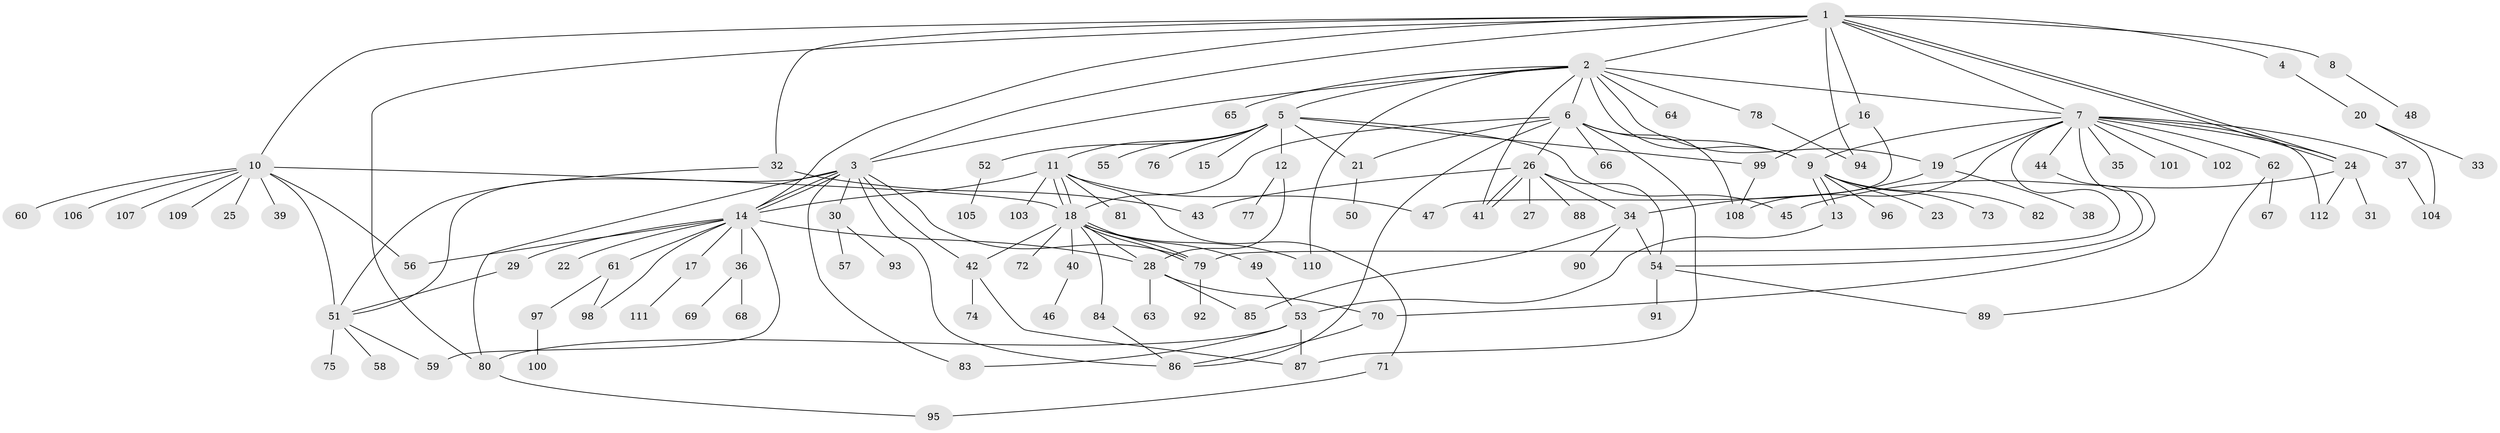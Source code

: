 // Generated by graph-tools (version 1.1) at 2025/01/03/09/25 03:01:43]
// undirected, 112 vertices, 166 edges
graph export_dot {
graph [start="1"]
  node [color=gray90,style=filled];
  1;
  2;
  3;
  4;
  5;
  6;
  7;
  8;
  9;
  10;
  11;
  12;
  13;
  14;
  15;
  16;
  17;
  18;
  19;
  20;
  21;
  22;
  23;
  24;
  25;
  26;
  27;
  28;
  29;
  30;
  31;
  32;
  33;
  34;
  35;
  36;
  37;
  38;
  39;
  40;
  41;
  42;
  43;
  44;
  45;
  46;
  47;
  48;
  49;
  50;
  51;
  52;
  53;
  54;
  55;
  56;
  57;
  58;
  59;
  60;
  61;
  62;
  63;
  64;
  65;
  66;
  67;
  68;
  69;
  70;
  71;
  72;
  73;
  74;
  75;
  76;
  77;
  78;
  79;
  80;
  81;
  82;
  83;
  84;
  85;
  86;
  87;
  88;
  89;
  90;
  91;
  92;
  93;
  94;
  95;
  96;
  97;
  98;
  99;
  100;
  101;
  102;
  103;
  104;
  105;
  106;
  107;
  108;
  109;
  110;
  111;
  112;
  1 -- 2;
  1 -- 3;
  1 -- 4;
  1 -- 7;
  1 -- 8;
  1 -- 10;
  1 -- 14;
  1 -- 16;
  1 -- 24;
  1 -- 24;
  1 -- 32;
  1 -- 80;
  1 -- 94;
  2 -- 3;
  2 -- 5;
  2 -- 6;
  2 -- 7;
  2 -- 9;
  2 -- 19;
  2 -- 41;
  2 -- 64;
  2 -- 65;
  2 -- 78;
  2 -- 110;
  3 -- 14;
  3 -- 14;
  3 -- 30;
  3 -- 42;
  3 -- 51;
  3 -- 79;
  3 -- 80;
  3 -- 83;
  3 -- 86;
  4 -- 20;
  5 -- 11;
  5 -- 12;
  5 -- 15;
  5 -- 21;
  5 -- 45;
  5 -- 52;
  5 -- 55;
  5 -- 76;
  5 -- 99;
  6 -- 9;
  6 -- 18;
  6 -- 21;
  6 -- 26;
  6 -- 66;
  6 -- 86;
  6 -- 87;
  6 -- 108;
  7 -- 9;
  7 -- 19;
  7 -- 24;
  7 -- 35;
  7 -- 37;
  7 -- 44;
  7 -- 62;
  7 -- 70;
  7 -- 79;
  7 -- 101;
  7 -- 102;
  7 -- 108;
  7 -- 112;
  8 -- 48;
  9 -- 13;
  9 -- 13;
  9 -- 23;
  9 -- 73;
  9 -- 82;
  9 -- 96;
  10 -- 18;
  10 -- 25;
  10 -- 39;
  10 -- 51;
  10 -- 56;
  10 -- 60;
  10 -- 106;
  10 -- 107;
  10 -- 109;
  11 -- 14;
  11 -- 18;
  11 -- 18;
  11 -- 47;
  11 -- 71;
  11 -- 81;
  11 -- 103;
  12 -- 28;
  12 -- 77;
  13 -- 53;
  14 -- 17;
  14 -- 22;
  14 -- 28;
  14 -- 29;
  14 -- 36;
  14 -- 56;
  14 -- 59;
  14 -- 61;
  14 -- 98;
  16 -- 47;
  16 -- 99;
  17 -- 111;
  18 -- 28;
  18 -- 40;
  18 -- 42;
  18 -- 49;
  18 -- 72;
  18 -- 79;
  18 -- 79;
  18 -- 84;
  18 -- 110;
  19 -- 34;
  19 -- 38;
  20 -- 33;
  20 -- 104;
  21 -- 50;
  24 -- 31;
  24 -- 45;
  24 -- 112;
  26 -- 27;
  26 -- 34;
  26 -- 41;
  26 -- 41;
  26 -- 43;
  26 -- 54;
  26 -- 88;
  28 -- 63;
  28 -- 70;
  28 -- 85;
  29 -- 51;
  30 -- 57;
  30 -- 93;
  32 -- 43;
  32 -- 51;
  34 -- 54;
  34 -- 85;
  34 -- 90;
  36 -- 68;
  36 -- 69;
  37 -- 104;
  40 -- 46;
  42 -- 74;
  42 -- 87;
  44 -- 54;
  49 -- 53;
  51 -- 58;
  51 -- 59;
  51 -- 75;
  52 -- 105;
  53 -- 80;
  53 -- 83;
  53 -- 87;
  54 -- 89;
  54 -- 91;
  61 -- 97;
  61 -- 98;
  62 -- 67;
  62 -- 89;
  70 -- 86;
  71 -- 95;
  78 -- 94;
  79 -- 92;
  80 -- 95;
  84 -- 86;
  97 -- 100;
  99 -- 108;
}
